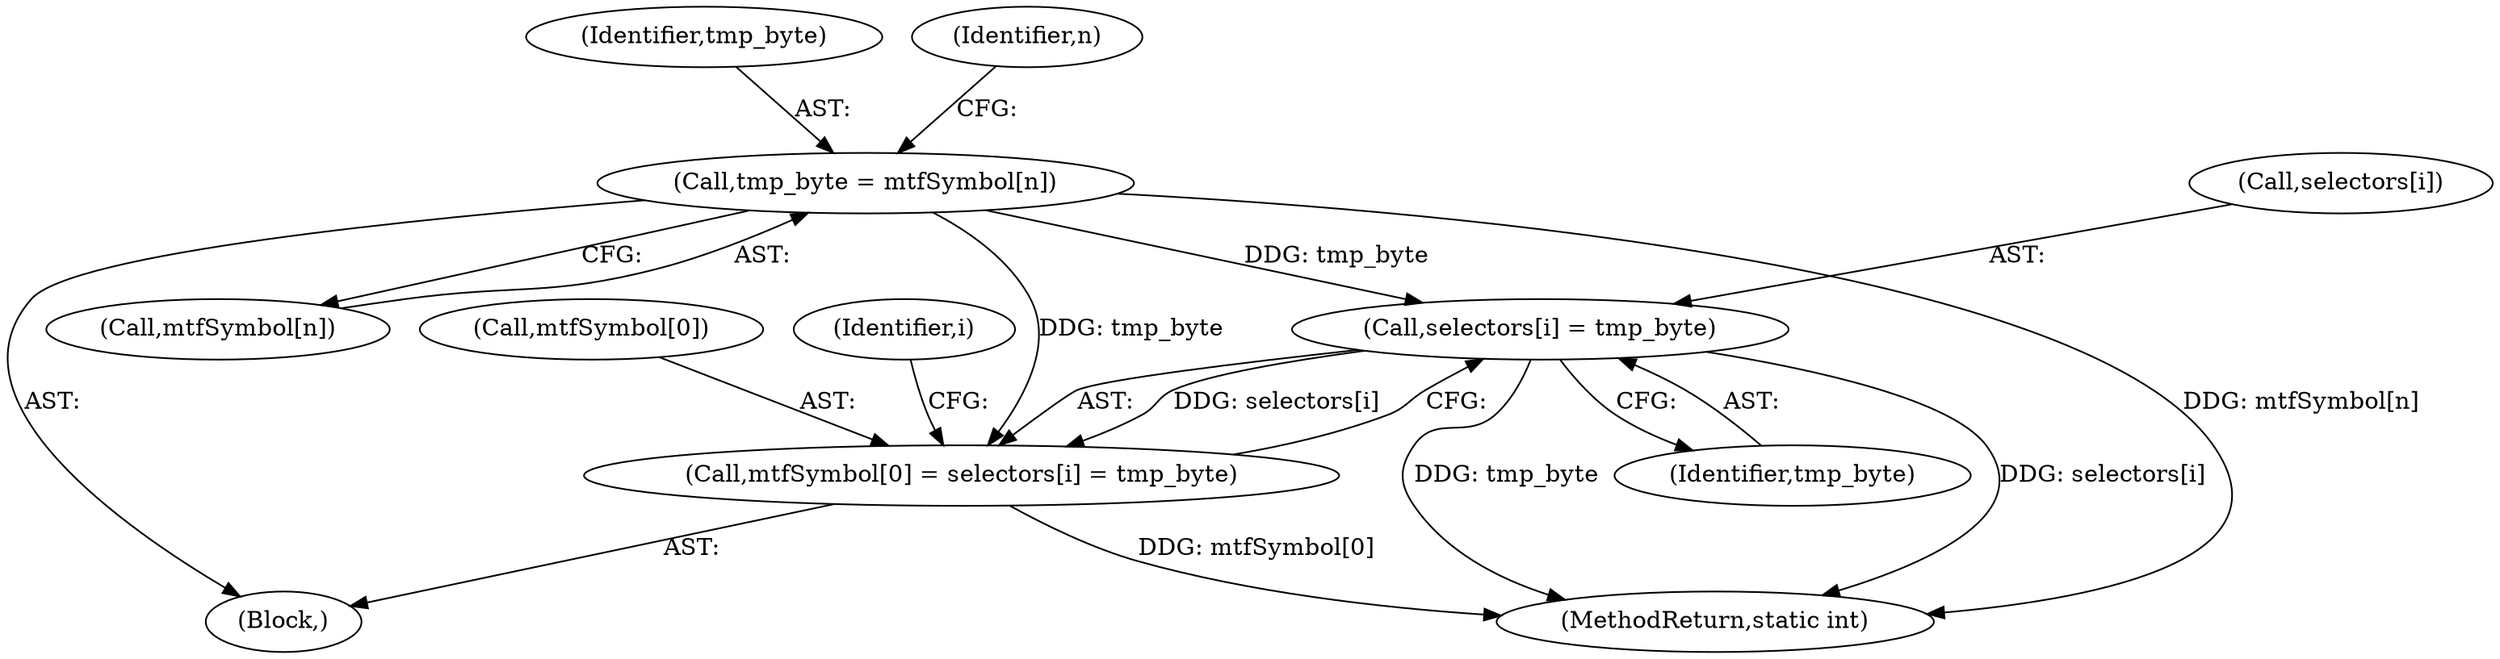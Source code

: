 digraph "0_busybox_0402cb32df015d9372578e3db27db47b33d5c7b0@pointer" {
"1000416" [label="(Call,selectors[i] = tmp_byte)"];
"1000393" [label="(Call,tmp_byte = mtfSymbol[n])"];
"1000412" [label="(Call,mtfSymbol[0] = selectors[i] = tmp_byte)"];
"1000393" [label="(Call,tmp_byte = mtfSymbol[n])"];
"1000395" [label="(Call,mtfSymbol[n])"];
"1000374" [label="(Block,)"];
"1000394" [label="(Identifier,tmp_byte)"];
"1000401" [label="(Identifier,n)"];
"1000413" [label="(Call,mtfSymbol[0])"];
"1000373" [label="(Identifier,i)"];
"1000417" [label="(Call,selectors[i])"];
"1001173" [label="(MethodReturn,static int)"];
"1000416" [label="(Call,selectors[i] = tmp_byte)"];
"1000412" [label="(Call,mtfSymbol[0] = selectors[i] = tmp_byte)"];
"1000420" [label="(Identifier,tmp_byte)"];
"1000416" -> "1000412"  [label="AST: "];
"1000416" -> "1000420"  [label="CFG: "];
"1000417" -> "1000416"  [label="AST: "];
"1000420" -> "1000416"  [label="AST: "];
"1000412" -> "1000416"  [label="CFG: "];
"1000416" -> "1001173"  [label="DDG: tmp_byte"];
"1000416" -> "1001173"  [label="DDG: selectors[i]"];
"1000416" -> "1000412"  [label="DDG: selectors[i]"];
"1000393" -> "1000416"  [label="DDG: tmp_byte"];
"1000393" -> "1000374"  [label="AST: "];
"1000393" -> "1000395"  [label="CFG: "];
"1000394" -> "1000393"  [label="AST: "];
"1000395" -> "1000393"  [label="AST: "];
"1000401" -> "1000393"  [label="CFG: "];
"1000393" -> "1001173"  [label="DDG: mtfSymbol[n]"];
"1000393" -> "1000412"  [label="DDG: tmp_byte"];
"1000412" -> "1000374"  [label="AST: "];
"1000413" -> "1000412"  [label="AST: "];
"1000373" -> "1000412"  [label="CFG: "];
"1000412" -> "1001173"  [label="DDG: mtfSymbol[0]"];
}
